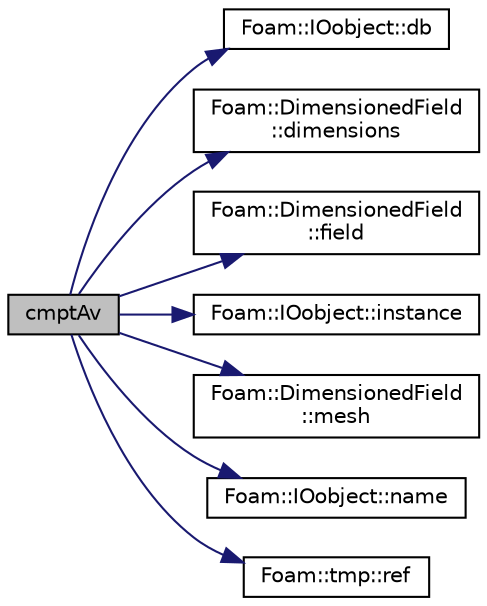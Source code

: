 digraph "cmptAv"
{
  bgcolor="transparent";
  edge [fontname="Helvetica",fontsize="10",labelfontname="Helvetica",labelfontsize="10"];
  node [fontname="Helvetica",fontsize="10",shape=record];
  rankdir="LR";
  Node62506 [label="cmptAv",height=0.2,width=0.4,color="black", fillcolor="grey75", style="filled", fontcolor="black"];
  Node62506 -> Node62507 [color="midnightblue",fontsize="10",style="solid",fontname="Helvetica"];
  Node62507 [label="Foam::IOobject::db",height=0.2,width=0.4,color="black",URL="$a27249.html#a65cc75d9f80b1df5c3184fb2274a97f1",tooltip="Return the local objectRegistry. "];
  Node62506 -> Node62508 [color="midnightblue",fontsize="10",style="solid",fontname="Helvetica"];
  Node62508 [label="Foam::DimensionedField\l::dimensions",height=0.2,width=0.4,color="black",URL="$a27497.html#a512673c2674ca2d38885f1bb5f6994fb",tooltip="Return dimensions. "];
  Node62506 -> Node62509 [color="midnightblue",fontsize="10",style="solid",fontname="Helvetica"];
  Node62509 [label="Foam::DimensionedField\l::field",height=0.2,width=0.4,color="black",URL="$a27497.html#ac2dbc74fd80315697e3bfbe57956ad89"];
  Node62506 -> Node62510 [color="midnightblue",fontsize="10",style="solid",fontname="Helvetica"];
  Node62510 [label="Foam::IOobject::instance",height=0.2,width=0.4,color="black",URL="$a27249.html#acac6de003b420b848571b5064e50ed89"];
  Node62506 -> Node62511 [color="midnightblue",fontsize="10",style="solid",fontname="Helvetica"];
  Node62511 [label="Foam::DimensionedField\l::mesh",height=0.2,width=0.4,color="black",URL="$a27497.html#a8f1110830348a1448a14ab5e3cf47e3b",tooltip="Return mesh. "];
  Node62506 -> Node62512 [color="midnightblue",fontsize="10",style="solid",fontname="Helvetica"];
  Node62512 [label="Foam::IOobject::name",height=0.2,width=0.4,color="black",URL="$a27249.html#acc80e00a8ac919288fb55bd14cc88bf6",tooltip="Return name. "];
  Node62506 -> Node62513 [color="midnightblue",fontsize="10",style="solid",fontname="Helvetica"];
  Node62513 [label="Foam::tmp::ref",height=0.2,width=0.4,color="black",URL="$a27077.html#aeaf81e641282874cef07f5b808efc83b",tooltip="Return non-const reference or generate a fatal error. "];
}
